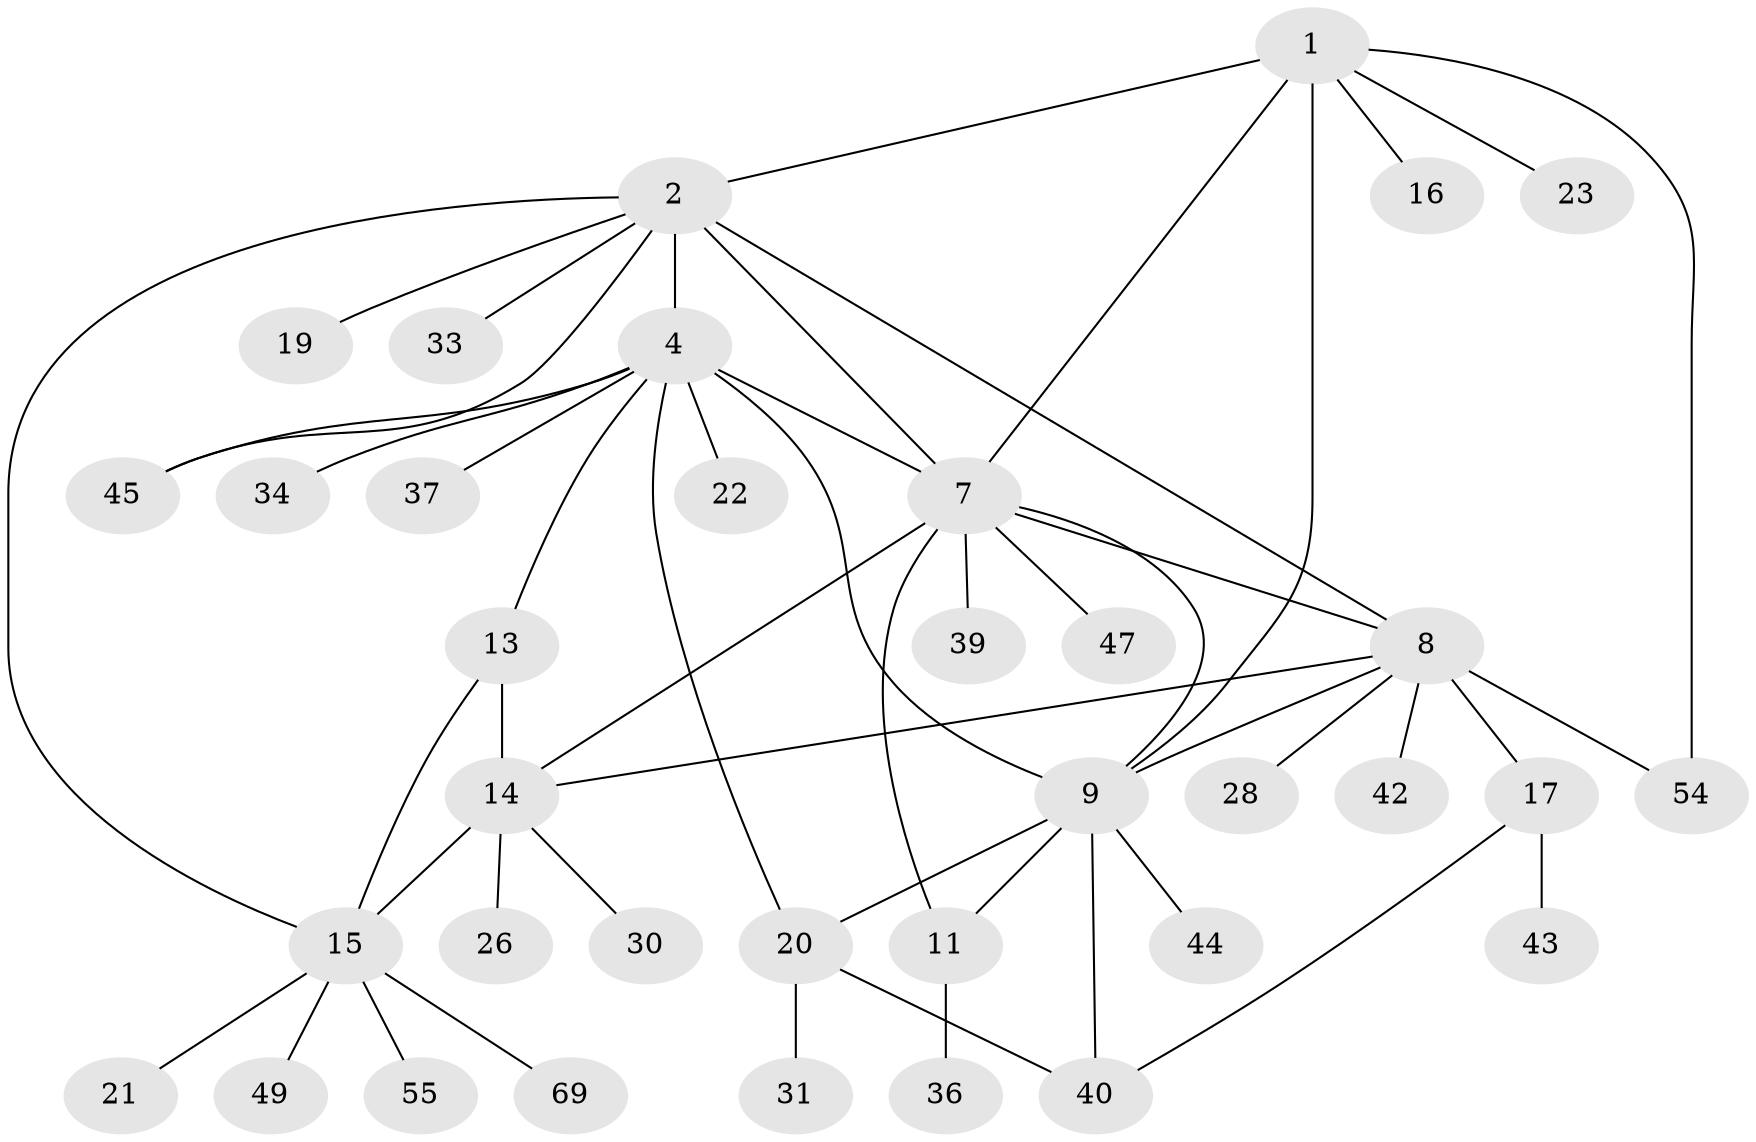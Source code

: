 // original degree distribution, {7: 0.013888888888888888, 9: 0.027777777777777776, 5: 0.08333333333333333, 6: 0.041666666666666664, 8: 0.041666666666666664, 3: 0.05555555555555555, 1: 0.5138888888888888, 4: 0.013888888888888888, 2: 0.20833333333333334}
// Generated by graph-tools (version 1.1) at 2025/15/03/09/25 04:15:48]
// undirected, 36 vertices, 51 edges
graph export_dot {
graph [start="1"]
  node [color=gray90,style=filled];
  1;
  2 [super="+24+35+3+71+68"];
  4 [super="+6+5"];
  7 [super="+50+58+10"];
  8;
  9;
  11 [super="+46+62"];
  13;
  14 [super="+25"];
  15 [super="+48"];
  16;
  17 [super="+59+18"];
  19;
  20 [super="+27+51"];
  21;
  22;
  23;
  26 [super="+53"];
  28;
  30;
  31 [super="+61"];
  33 [super="+38"];
  34;
  36;
  37;
  39;
  40 [super="+52"];
  42;
  43;
  44;
  45 [super="+66"];
  47;
  49;
  54 [super="+67"];
  55;
  69;
  1 -- 2 [weight=2];
  1 -- 9;
  1 -- 16;
  1 -- 23;
  1 -- 54;
  1 -- 7;
  2 -- 15;
  2 -- 33;
  2 -- 7;
  2 -- 8;
  2 -- 45;
  2 -- 19;
  2 -- 4;
  4 -- 13;
  4 -- 22;
  4 -- 7;
  4 -- 34;
  4 -- 20;
  4 -- 9;
  4 -- 37;
  4 -- 45;
  7 -- 8;
  7 -- 9;
  7 -- 39;
  7 -- 11 [weight=2];
  7 -- 14;
  7 -- 47;
  8 -- 9;
  8 -- 14;
  8 -- 17;
  8 -- 28;
  8 -- 42;
  8 -- 54;
  9 -- 40;
  9 -- 44;
  9 -- 11;
  9 -- 20;
  11 -- 36;
  13 -- 14;
  13 -- 15;
  14 -- 15;
  14 -- 30;
  14 -- 26;
  15 -- 21;
  15 -- 49;
  15 -- 55;
  15 -- 69;
  17 -- 40;
  17 -- 43;
  20 -- 40;
  20 -- 31;
}
